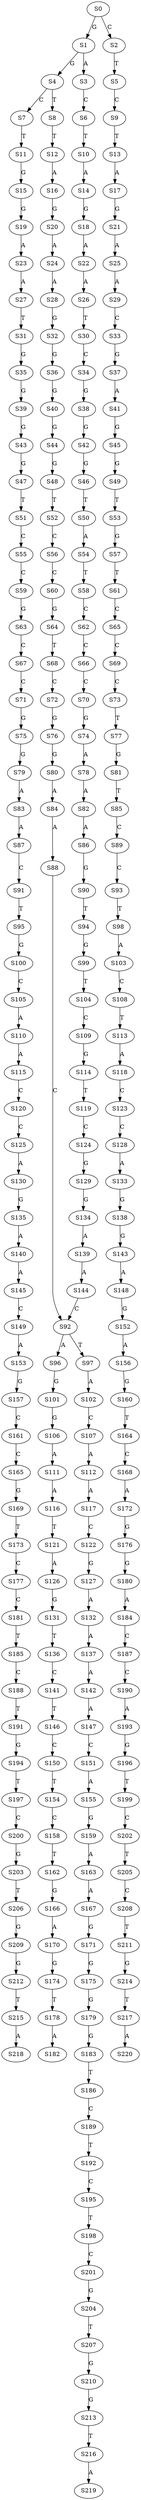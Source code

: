 strict digraph  {
	S0 -> S1 [ label = G ];
	S0 -> S2 [ label = C ];
	S1 -> S3 [ label = A ];
	S1 -> S4 [ label = G ];
	S2 -> S5 [ label = T ];
	S3 -> S6 [ label = C ];
	S4 -> S7 [ label = C ];
	S4 -> S8 [ label = T ];
	S5 -> S9 [ label = C ];
	S6 -> S10 [ label = T ];
	S7 -> S11 [ label = T ];
	S8 -> S12 [ label = T ];
	S9 -> S13 [ label = T ];
	S10 -> S14 [ label = A ];
	S11 -> S15 [ label = G ];
	S12 -> S16 [ label = A ];
	S13 -> S17 [ label = A ];
	S14 -> S18 [ label = G ];
	S15 -> S19 [ label = G ];
	S16 -> S20 [ label = G ];
	S17 -> S21 [ label = G ];
	S18 -> S22 [ label = A ];
	S19 -> S23 [ label = A ];
	S20 -> S24 [ label = A ];
	S21 -> S25 [ label = A ];
	S22 -> S26 [ label = A ];
	S23 -> S27 [ label = A ];
	S24 -> S28 [ label = A ];
	S25 -> S29 [ label = A ];
	S26 -> S30 [ label = T ];
	S27 -> S31 [ label = T ];
	S28 -> S32 [ label = G ];
	S29 -> S33 [ label = C ];
	S30 -> S34 [ label = C ];
	S31 -> S35 [ label = G ];
	S32 -> S36 [ label = G ];
	S33 -> S37 [ label = G ];
	S34 -> S38 [ label = G ];
	S35 -> S39 [ label = G ];
	S36 -> S40 [ label = G ];
	S37 -> S41 [ label = A ];
	S38 -> S42 [ label = G ];
	S39 -> S43 [ label = G ];
	S40 -> S44 [ label = G ];
	S41 -> S45 [ label = G ];
	S42 -> S46 [ label = G ];
	S43 -> S47 [ label = G ];
	S44 -> S48 [ label = G ];
	S45 -> S49 [ label = G ];
	S46 -> S50 [ label = T ];
	S47 -> S51 [ label = T ];
	S48 -> S52 [ label = T ];
	S49 -> S53 [ label = T ];
	S50 -> S54 [ label = A ];
	S51 -> S55 [ label = C ];
	S52 -> S56 [ label = C ];
	S53 -> S57 [ label = G ];
	S54 -> S58 [ label = T ];
	S55 -> S59 [ label = C ];
	S56 -> S60 [ label = C ];
	S57 -> S61 [ label = T ];
	S58 -> S62 [ label = C ];
	S59 -> S63 [ label = G ];
	S60 -> S64 [ label = G ];
	S61 -> S65 [ label = C ];
	S62 -> S66 [ label = C ];
	S63 -> S67 [ label = C ];
	S64 -> S68 [ label = T ];
	S65 -> S69 [ label = C ];
	S66 -> S70 [ label = C ];
	S67 -> S71 [ label = C ];
	S68 -> S72 [ label = C ];
	S69 -> S73 [ label = C ];
	S70 -> S74 [ label = G ];
	S71 -> S75 [ label = G ];
	S72 -> S76 [ label = G ];
	S73 -> S77 [ label = T ];
	S74 -> S78 [ label = A ];
	S75 -> S79 [ label = G ];
	S76 -> S80 [ label = G ];
	S77 -> S81 [ label = G ];
	S78 -> S82 [ label = A ];
	S79 -> S83 [ label = A ];
	S80 -> S84 [ label = A ];
	S81 -> S85 [ label = T ];
	S82 -> S86 [ label = A ];
	S83 -> S87 [ label = A ];
	S84 -> S88 [ label = A ];
	S85 -> S89 [ label = C ];
	S86 -> S90 [ label = G ];
	S87 -> S91 [ label = C ];
	S88 -> S92 [ label = C ];
	S89 -> S93 [ label = C ];
	S90 -> S94 [ label = T ];
	S91 -> S95 [ label = T ];
	S92 -> S96 [ label = A ];
	S92 -> S97 [ label = T ];
	S93 -> S98 [ label = T ];
	S94 -> S99 [ label = G ];
	S95 -> S100 [ label = G ];
	S96 -> S101 [ label = G ];
	S97 -> S102 [ label = A ];
	S98 -> S103 [ label = A ];
	S99 -> S104 [ label = T ];
	S100 -> S105 [ label = C ];
	S101 -> S106 [ label = G ];
	S102 -> S107 [ label = C ];
	S103 -> S108 [ label = C ];
	S104 -> S109 [ label = C ];
	S105 -> S110 [ label = A ];
	S106 -> S111 [ label = A ];
	S107 -> S112 [ label = A ];
	S108 -> S113 [ label = T ];
	S109 -> S114 [ label = G ];
	S110 -> S115 [ label = A ];
	S111 -> S116 [ label = A ];
	S112 -> S117 [ label = A ];
	S113 -> S118 [ label = A ];
	S114 -> S119 [ label = T ];
	S115 -> S120 [ label = C ];
	S116 -> S121 [ label = T ];
	S117 -> S122 [ label = C ];
	S118 -> S123 [ label = C ];
	S119 -> S124 [ label = C ];
	S120 -> S125 [ label = C ];
	S121 -> S126 [ label = A ];
	S122 -> S127 [ label = G ];
	S123 -> S128 [ label = C ];
	S124 -> S129 [ label = G ];
	S125 -> S130 [ label = A ];
	S126 -> S131 [ label = G ];
	S127 -> S132 [ label = A ];
	S128 -> S133 [ label = A ];
	S129 -> S134 [ label = G ];
	S130 -> S135 [ label = G ];
	S131 -> S136 [ label = T ];
	S132 -> S137 [ label = A ];
	S133 -> S138 [ label = G ];
	S134 -> S139 [ label = A ];
	S135 -> S140 [ label = A ];
	S136 -> S141 [ label = C ];
	S137 -> S142 [ label = A ];
	S138 -> S143 [ label = G ];
	S139 -> S144 [ label = A ];
	S140 -> S145 [ label = A ];
	S141 -> S146 [ label = T ];
	S142 -> S147 [ label = A ];
	S143 -> S148 [ label = A ];
	S144 -> S92 [ label = C ];
	S145 -> S149 [ label = C ];
	S146 -> S150 [ label = C ];
	S147 -> S151 [ label = C ];
	S148 -> S152 [ label = G ];
	S149 -> S153 [ label = A ];
	S150 -> S154 [ label = T ];
	S151 -> S155 [ label = A ];
	S152 -> S156 [ label = A ];
	S153 -> S157 [ label = G ];
	S154 -> S158 [ label = C ];
	S155 -> S159 [ label = G ];
	S156 -> S160 [ label = G ];
	S157 -> S161 [ label = C ];
	S158 -> S162 [ label = T ];
	S159 -> S163 [ label = A ];
	S160 -> S164 [ label = T ];
	S161 -> S165 [ label = C ];
	S162 -> S166 [ label = G ];
	S163 -> S167 [ label = A ];
	S164 -> S168 [ label = C ];
	S165 -> S169 [ label = G ];
	S166 -> S170 [ label = A ];
	S167 -> S171 [ label = G ];
	S168 -> S172 [ label = A ];
	S169 -> S173 [ label = T ];
	S170 -> S174 [ label = G ];
	S171 -> S175 [ label = G ];
	S172 -> S176 [ label = G ];
	S173 -> S177 [ label = C ];
	S174 -> S178 [ label = T ];
	S175 -> S179 [ label = G ];
	S176 -> S180 [ label = G ];
	S177 -> S181 [ label = C ];
	S178 -> S182 [ label = A ];
	S179 -> S183 [ label = G ];
	S180 -> S184 [ label = A ];
	S181 -> S185 [ label = T ];
	S183 -> S186 [ label = T ];
	S184 -> S187 [ label = C ];
	S185 -> S188 [ label = C ];
	S186 -> S189 [ label = C ];
	S187 -> S190 [ label = C ];
	S188 -> S191 [ label = T ];
	S189 -> S192 [ label = T ];
	S190 -> S193 [ label = A ];
	S191 -> S194 [ label = G ];
	S192 -> S195 [ label = C ];
	S193 -> S196 [ label = G ];
	S194 -> S197 [ label = T ];
	S195 -> S198 [ label = T ];
	S196 -> S199 [ label = T ];
	S197 -> S200 [ label = C ];
	S198 -> S201 [ label = C ];
	S199 -> S202 [ label = C ];
	S200 -> S203 [ label = G ];
	S201 -> S204 [ label = G ];
	S202 -> S205 [ label = T ];
	S203 -> S206 [ label = T ];
	S204 -> S207 [ label = T ];
	S205 -> S208 [ label = C ];
	S206 -> S209 [ label = G ];
	S207 -> S210 [ label = G ];
	S208 -> S211 [ label = T ];
	S209 -> S212 [ label = G ];
	S210 -> S213 [ label = G ];
	S211 -> S214 [ label = G ];
	S212 -> S215 [ label = T ];
	S213 -> S216 [ label = T ];
	S214 -> S217 [ label = T ];
	S215 -> S218 [ label = A ];
	S216 -> S219 [ label = A ];
	S217 -> S220 [ label = A ];
}
